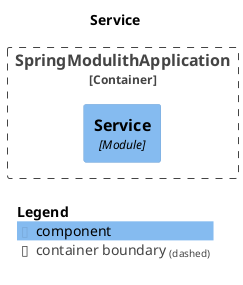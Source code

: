 @startuml
set separator none
title Service

top to bottom direction

!include <C4/C4>
!include <C4/C4_Context>
!include <C4/C4_Component>

Container_Boundary("SpringModulithApplication.SpringModulithApplication_boundary", "SpringModulithApplication", $tags="") {
  Component(SpringModulithApplication.SpringModulithApplication.Service, "Service", $techn="Module", $descr="", $tags="", $link="")
}


SHOW_LEGEND(true)
@enduml